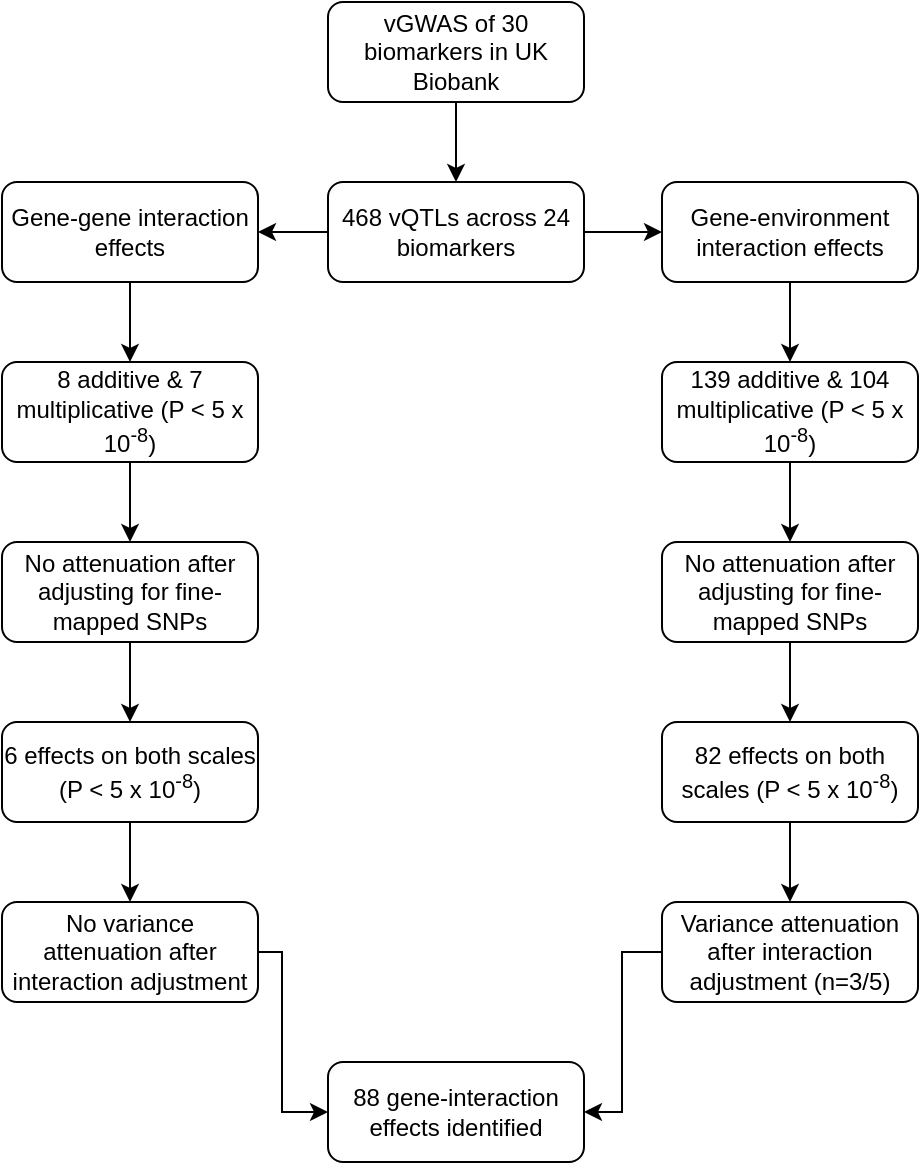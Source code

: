 <mxfile version="14.1.8" type="device"><diagram id="C5RBs43oDa-KdzZeNtuy" name="Page-1"><mxGraphModel dx="1351" dy="971" grid="1" gridSize="10" guides="1" tooltips="1" connect="1" arrows="1" fold="1" page="1" pageScale="1" pageWidth="827" pageHeight="1169" math="0" shadow="0"><root><mxCell id="WIyWlLk6GJQsqaUBKTNV-0"/><mxCell id="WIyWlLk6GJQsqaUBKTNV-1" parent="WIyWlLk6GJQsqaUBKTNV-0"/><mxCell id="9h4LxpxPoOwC8ygqIhdZ-1" value="" style="edgeStyle=orthogonalEdgeStyle;rounded=0;orthogonalLoop=1;jettySize=auto;html=1;" parent="WIyWlLk6GJQsqaUBKTNV-1" source="WIyWlLk6GJQsqaUBKTNV-3" edge="1"><mxGeometry relative="1" as="geometry"><mxPoint x="397" y="120" as="targetPoint"/></mxGeometry></mxCell><mxCell id="WIyWlLk6GJQsqaUBKTNV-3" value="vGWAS of 30 biomarkers in UK Biobank" style="rounded=1;whiteSpace=wrap;html=1;fontSize=12;glass=0;strokeWidth=1;shadow=0;" parent="WIyWlLk6GJQsqaUBKTNV-1" vertex="1"><mxGeometry x="333" y="30" width="128" height="50" as="geometry"/></mxCell><mxCell id="N2D9HyHjtGOQBH1ScrSV-3" style="edgeStyle=orthogonalEdgeStyle;rounded=0;orthogonalLoop=1;jettySize=auto;html=1;exitX=1;exitY=0.5;exitDx=0;exitDy=0;" edge="1" parent="WIyWlLk6GJQsqaUBKTNV-1" source="N2D9HyHjtGOQBH1ScrSV-0" target="N2D9HyHjtGOQBH1ScrSV-1"><mxGeometry relative="1" as="geometry"/></mxCell><mxCell id="N2D9HyHjtGOQBH1ScrSV-11" value="" style="edgeStyle=orthogonalEdgeStyle;rounded=0;orthogonalLoop=1;jettySize=auto;html=1;" edge="1" parent="WIyWlLk6GJQsqaUBKTNV-1" source="N2D9HyHjtGOQBH1ScrSV-0" target="N2D9HyHjtGOQBH1ScrSV-10"><mxGeometry relative="1" as="geometry"/></mxCell><mxCell id="N2D9HyHjtGOQBH1ScrSV-0" value="468 vQTLs across 24 biomarkers" style="rounded=1;whiteSpace=wrap;html=1;fontSize=12;glass=0;strokeWidth=1;shadow=0;" vertex="1" parent="WIyWlLk6GJQsqaUBKTNV-1"><mxGeometry x="333" y="120" width="128" height="50" as="geometry"/></mxCell><mxCell id="N2D9HyHjtGOQBH1ScrSV-5" value="" style="edgeStyle=orthogonalEdgeStyle;rounded=0;orthogonalLoop=1;jettySize=auto;html=1;" edge="1" parent="WIyWlLk6GJQsqaUBKTNV-1" source="N2D9HyHjtGOQBH1ScrSV-1" target="N2D9HyHjtGOQBH1ScrSV-4"><mxGeometry relative="1" as="geometry"/></mxCell><mxCell id="N2D9HyHjtGOQBH1ScrSV-1" value="Gene-environment interaction effects" style="rounded=1;whiteSpace=wrap;html=1;fontSize=12;glass=0;strokeWidth=1;shadow=0;" vertex="1" parent="WIyWlLk6GJQsqaUBKTNV-1"><mxGeometry x="500" y="120" width="128" height="50" as="geometry"/></mxCell><mxCell id="N2D9HyHjtGOQBH1ScrSV-7" value="" style="edgeStyle=orthogonalEdgeStyle;rounded=0;orthogonalLoop=1;jettySize=auto;html=1;" edge="1" parent="WIyWlLk6GJQsqaUBKTNV-1" source="N2D9HyHjtGOQBH1ScrSV-4"><mxGeometry relative="1" as="geometry"><mxPoint x="564" y="300" as="targetPoint"/></mxGeometry></mxCell><mxCell id="N2D9HyHjtGOQBH1ScrSV-4" value="139 additive &amp;amp; 104 multiplicative (P &amp;lt; 5 x 10&lt;sup&gt;-8&lt;/sup&gt;)" style="rounded=1;whiteSpace=wrap;html=1;fontSize=12;glass=0;strokeWidth=1;shadow=0;" vertex="1" parent="WIyWlLk6GJQsqaUBKTNV-1"><mxGeometry x="500" y="210" width="128" height="50" as="geometry"/></mxCell><mxCell id="N2D9HyHjtGOQBH1ScrSV-18" value="" style="edgeStyle=orthogonalEdgeStyle;rounded=0;orthogonalLoop=1;jettySize=auto;html=1;" edge="1" parent="WIyWlLk6GJQsqaUBKTNV-1" source="N2D9HyHjtGOQBH1ScrSV-10" target="N2D9HyHjtGOQBH1ScrSV-17"><mxGeometry relative="1" as="geometry"/></mxCell><mxCell id="N2D9HyHjtGOQBH1ScrSV-10" value="Gene-gene interaction effects" style="rounded=1;whiteSpace=wrap;html=1;fontSize=12;glass=0;strokeWidth=1;shadow=0;" vertex="1" parent="WIyWlLk6GJQsqaUBKTNV-1"><mxGeometry x="170" y="120" width="128" height="50" as="geometry"/></mxCell><mxCell id="N2D9HyHjtGOQBH1ScrSV-12" value="" style="edgeStyle=orthogonalEdgeStyle;rounded=0;orthogonalLoop=1;jettySize=auto;html=1;" edge="1" parent="WIyWlLk6GJQsqaUBKTNV-1" source="N2D9HyHjtGOQBH1ScrSV-13" target="N2D9HyHjtGOQBH1ScrSV-14"><mxGeometry relative="1" as="geometry"/></mxCell><mxCell id="N2D9HyHjtGOQBH1ScrSV-13" value="82 effects on both scales (P &amp;lt; 5 x 10&lt;sup&gt;-8&lt;/sup&gt;)" style="rounded=1;whiteSpace=wrap;html=1;fontSize=12;glass=0;strokeWidth=1;shadow=0;" vertex="1" parent="WIyWlLk6GJQsqaUBKTNV-1"><mxGeometry x="500" y="390" width="128" height="50" as="geometry"/></mxCell><mxCell id="N2D9HyHjtGOQBH1ScrSV-31" style="edgeStyle=orthogonalEdgeStyle;rounded=0;orthogonalLoop=1;jettySize=auto;html=1;entryX=1;entryY=0.5;entryDx=0;entryDy=0;" edge="1" parent="WIyWlLk6GJQsqaUBKTNV-1" source="N2D9HyHjtGOQBH1ScrSV-14" target="N2D9HyHjtGOQBH1ScrSV-26"><mxGeometry relative="1" as="geometry"><Array as="points"><mxPoint x="480" y="505"/><mxPoint x="480" y="585"/></Array></mxGeometry></mxCell><mxCell id="N2D9HyHjtGOQBH1ScrSV-14" value="Variance attenuation after interaction adjustment (n=3/5)" style="rounded=1;whiteSpace=wrap;html=1;fontSize=12;glass=0;strokeWidth=1;shadow=0;" vertex="1" parent="WIyWlLk6GJQsqaUBKTNV-1"><mxGeometry x="500" y="480" width="128" height="50" as="geometry"/></mxCell><mxCell id="N2D9HyHjtGOQBH1ScrSV-16" value="" style="edgeStyle=orthogonalEdgeStyle;rounded=0;orthogonalLoop=1;jettySize=auto;html=1;" edge="1" parent="WIyWlLk6GJQsqaUBKTNV-1" source="N2D9HyHjtGOQBH1ScrSV-15" target="N2D9HyHjtGOQBH1ScrSV-13"><mxGeometry relative="1" as="geometry"/></mxCell><mxCell id="N2D9HyHjtGOQBH1ScrSV-15" value="No attenuation after adjusting for fine-mapped SNPs" style="rounded=1;whiteSpace=wrap;html=1;fontSize=12;glass=0;strokeWidth=1;shadow=0;" vertex="1" parent="WIyWlLk6GJQsqaUBKTNV-1"><mxGeometry x="500" y="300" width="128" height="50" as="geometry"/></mxCell><mxCell id="N2D9HyHjtGOQBH1ScrSV-20" value="" style="edgeStyle=orthogonalEdgeStyle;rounded=0;orthogonalLoop=1;jettySize=auto;html=1;" edge="1" parent="WIyWlLk6GJQsqaUBKTNV-1" source="N2D9HyHjtGOQBH1ScrSV-17" target="N2D9HyHjtGOQBH1ScrSV-19"><mxGeometry relative="1" as="geometry"/></mxCell><mxCell id="N2D9HyHjtGOQBH1ScrSV-17" value="8 additive &amp;amp; 7 multiplicative (P &amp;lt; 5 x 10&lt;sup&gt;-8&lt;/sup&gt;)" style="rounded=1;whiteSpace=wrap;html=1;fontSize=12;glass=0;strokeWidth=1;shadow=0;" vertex="1" parent="WIyWlLk6GJQsqaUBKTNV-1"><mxGeometry x="170" y="210" width="128" height="50" as="geometry"/></mxCell><mxCell id="N2D9HyHjtGOQBH1ScrSV-23" value="" style="edgeStyle=orthogonalEdgeStyle;rounded=0;orthogonalLoop=1;jettySize=auto;html=1;" edge="1" parent="WIyWlLk6GJQsqaUBKTNV-1" source="N2D9HyHjtGOQBH1ScrSV-19" target="N2D9HyHjtGOQBH1ScrSV-22"><mxGeometry relative="1" as="geometry"/></mxCell><mxCell id="N2D9HyHjtGOQBH1ScrSV-19" value="No attenuation after adjusting for fine-mapped SNPs" style="rounded=1;whiteSpace=wrap;html=1;fontSize=12;glass=0;strokeWidth=1;shadow=0;" vertex="1" parent="WIyWlLk6GJQsqaUBKTNV-1"><mxGeometry x="170" y="300" width="128" height="50" as="geometry"/></mxCell><mxCell id="N2D9HyHjtGOQBH1ScrSV-25" value="" style="edgeStyle=orthogonalEdgeStyle;rounded=0;orthogonalLoop=1;jettySize=auto;html=1;" edge="1" parent="WIyWlLk6GJQsqaUBKTNV-1" source="N2D9HyHjtGOQBH1ScrSV-22" target="N2D9HyHjtGOQBH1ScrSV-24"><mxGeometry relative="1" as="geometry"/></mxCell><mxCell id="N2D9HyHjtGOQBH1ScrSV-22" value="6 effects on both scales (P &amp;lt; 5 x 10&lt;sup&gt;-8&lt;/sup&gt;)" style="rounded=1;whiteSpace=wrap;html=1;fontSize=12;glass=0;strokeWidth=1;shadow=0;" vertex="1" parent="WIyWlLk6GJQsqaUBKTNV-1"><mxGeometry x="170" y="390" width="128" height="50" as="geometry"/></mxCell><mxCell id="N2D9HyHjtGOQBH1ScrSV-32" style="edgeStyle=orthogonalEdgeStyle;rounded=0;orthogonalLoop=1;jettySize=auto;html=1;entryX=0;entryY=0.5;entryDx=0;entryDy=0;" edge="1" parent="WIyWlLk6GJQsqaUBKTNV-1" source="N2D9HyHjtGOQBH1ScrSV-24" target="N2D9HyHjtGOQBH1ScrSV-26"><mxGeometry relative="1" as="geometry"><Array as="points"><mxPoint x="310" y="505"/><mxPoint x="310" y="585"/></Array></mxGeometry></mxCell><mxCell id="N2D9HyHjtGOQBH1ScrSV-24" value="No variance attenuation after interaction adjustment" style="rounded=1;whiteSpace=wrap;html=1;fontSize=12;glass=0;strokeWidth=1;shadow=0;" vertex="1" parent="WIyWlLk6GJQsqaUBKTNV-1"><mxGeometry x="170" y="480" width="128" height="50" as="geometry"/></mxCell><mxCell id="N2D9HyHjtGOQBH1ScrSV-26" value="88 gene-interaction effects identified" style="rounded=1;whiteSpace=wrap;html=1;fontSize=12;glass=0;strokeWidth=1;shadow=0;" vertex="1" parent="WIyWlLk6GJQsqaUBKTNV-1"><mxGeometry x="333" y="560" width="128" height="50" as="geometry"/></mxCell></root></mxGraphModel></diagram></mxfile>